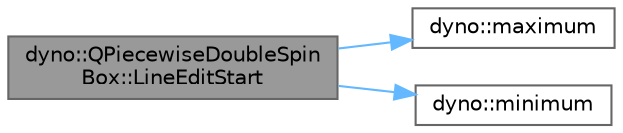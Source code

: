 digraph "dyno::QPiecewiseDoubleSpinBox::LineEditStart"
{
 // LATEX_PDF_SIZE
  bgcolor="transparent";
  edge [fontname=Helvetica,fontsize=10,labelfontname=Helvetica,labelfontsize=10];
  node [fontname=Helvetica,fontsize=10,shape=box,height=0.2,width=0.4];
  rankdir="LR";
  Node1 [id="Node000001",label="dyno::QPiecewiseDoubleSpin\lBox::LineEditStart",height=0.2,width=0.4,color="gray40", fillcolor="grey60", style="filled", fontcolor="black",tooltip=" "];
  Node1 -> Node2 [id="edge1_Node000001_Node000002",color="steelblue1",style="solid",tooltip=" "];
  Node2 [id="Node000002",label="dyno::maximum",height=0.2,width=0.4,color="grey40", fillcolor="white", style="filled",URL="$namespacedyno.html#ace5ae4adfa4b4997bc8604ad790d8f58",tooltip=" "];
  Node1 -> Node3 [id="edge2_Node000001_Node000003",color="steelblue1",style="solid",tooltip=" "];
  Node3 [id="Node000003",label="dyno::minimum",height=0.2,width=0.4,color="grey40", fillcolor="white", style="filled",URL="$namespacedyno.html#a91f6eb791bd70afce29e83daebadbd26",tooltip=" "];
}
